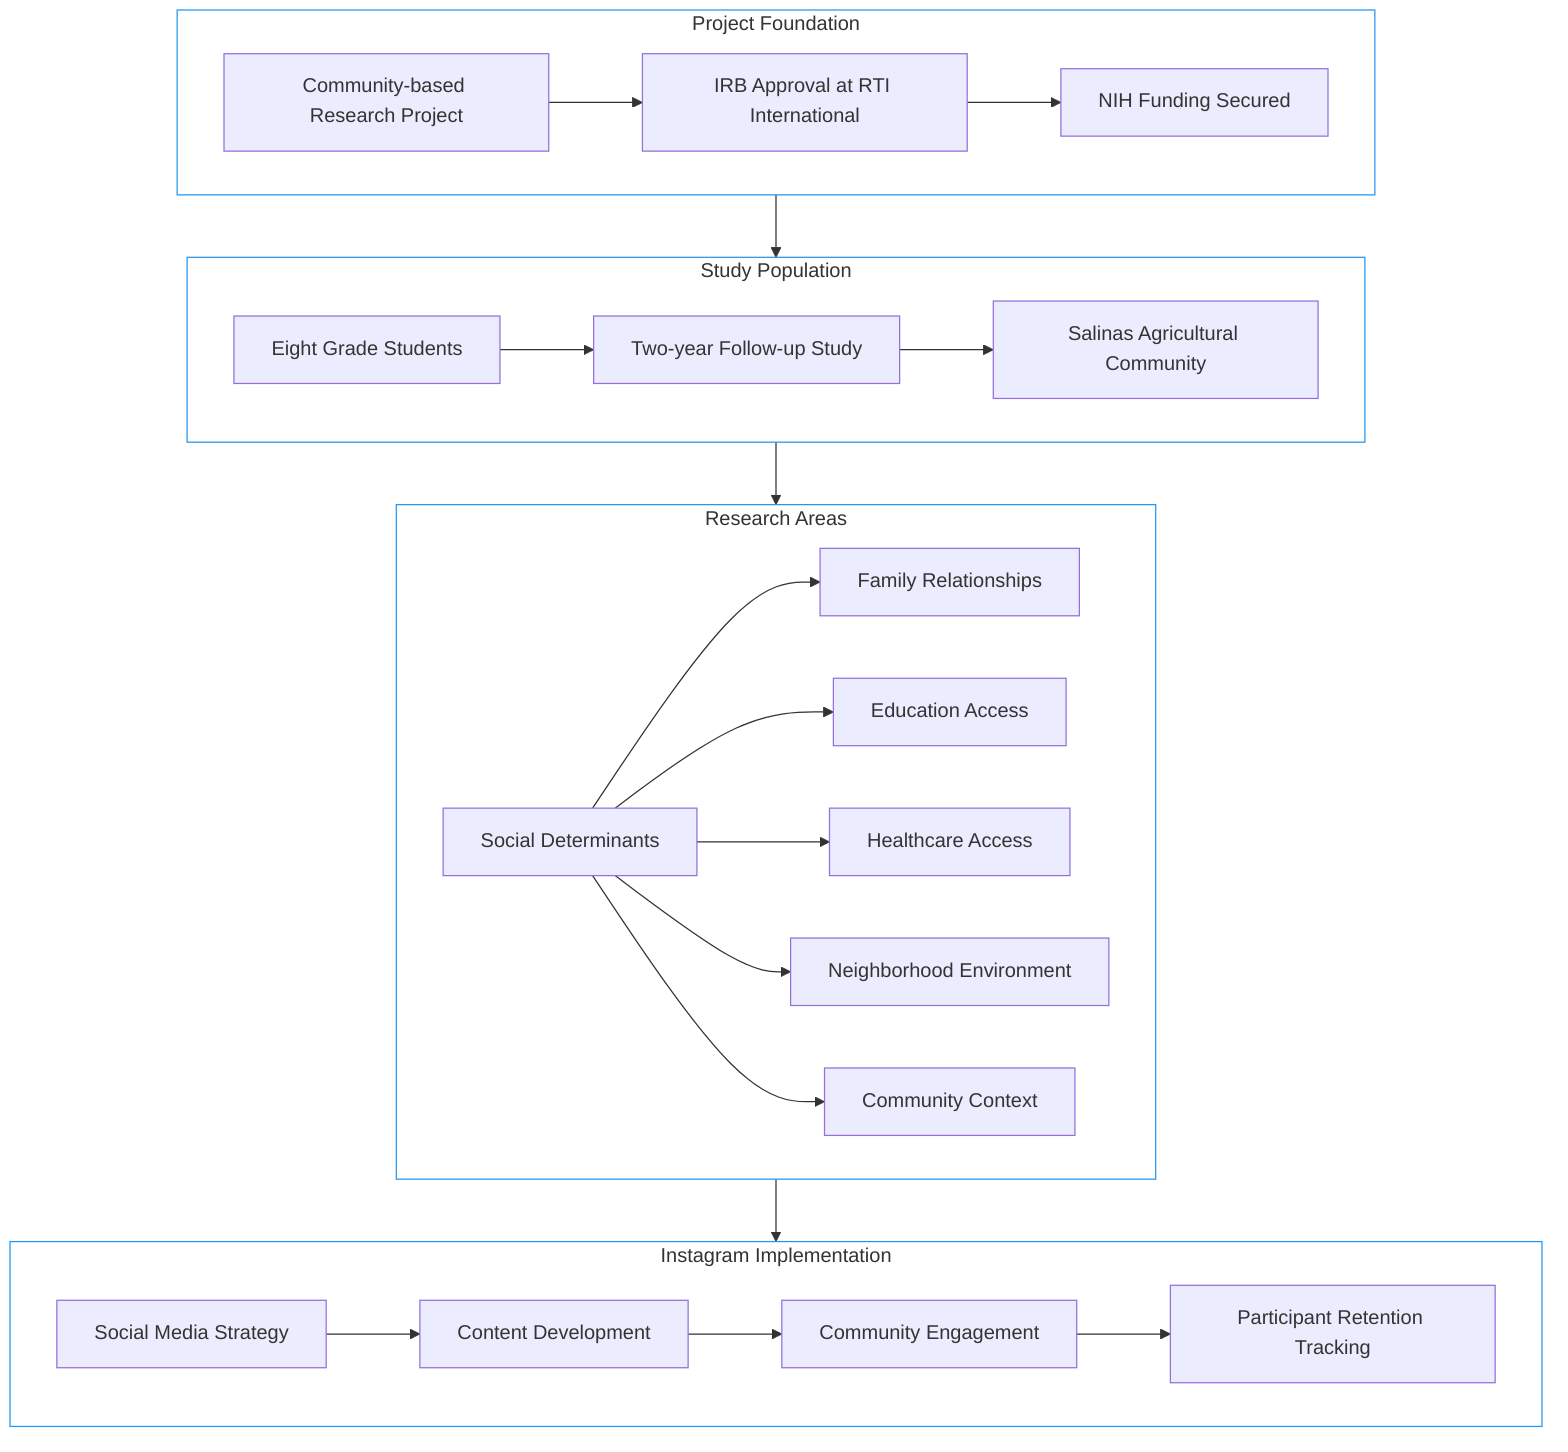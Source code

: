 flowchart TB
    subgraph ProjectSetup["Project Foundation"]
        A[Community-based Research Project] --> B[IRB Approval at RTI International]
        B --> C[NIH Funding Secured]
    end

    subgraph ParticipantScope["Study Population"]
        D[Eight Grade Students] --> E[Two-year Follow-up Study]
        E --> F[Salinas Agricultural Community]
    end

    subgraph ResearchFocus["Research Areas"]
        G[Social Determinants] --> H[Family Relationships]
        G --> I[Education Access]
        G --> J[Healthcare Access]
        G --> K[Neighborhood Environment]
        G --> L[Community Context]
    end

    subgraph InstagramStrategy["Instagram Implementation"]
        M[Social Media Strategy] --> N[Content Development]
        N --> O[Community Engagement]
        O --> P[Participant Retention Tracking]
    end

    ProjectSetup --> ParticipantScope
    ParticipantScope --> ResearchFocus
    ResearchFocus --> InstagramStrategy

    style ProjectSetup fill:#ffffff,stroke:#2196F3
    style ParticipantScope fill:#ffffff,stroke:#2196F3
    style ResearchFocus fill:#ffffff,stroke:#2196F3
    style InstagramStrategy fill:#ffffff,stroke:#2196F3